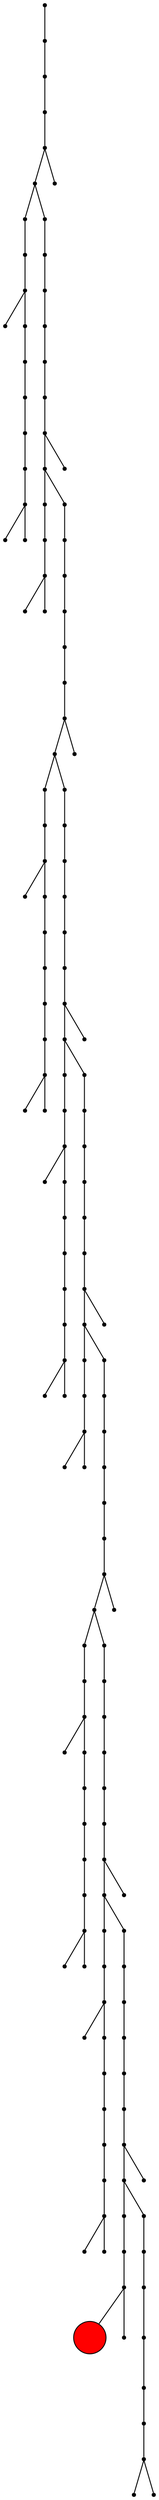 graph{
node[shape=point]
0 -- 1
1 -- 2
2 -- 3
3 -- 4
4 -- 5
4 -- 6
5 -- 7
5 -- 8
8 -- 9
9 -- 10
10 -- 11
11 -- 12
12 -- 13
13 -- 14
14 -- 15
14 -- 16
7 -- 17
17 -- 18
18 -- 19
18 -- 20
15 -- 21
15 -- 22
22 -- 23
23 -- 24
24 -- 25
25 -- 26
26 -- 27
27 -- 28
28 -- 29
28 -- 30
29 -- 31
29 -- 32
32 -- 33
33 -- 34
34 -- 35
35 -- 36
36 -- 37
37 -- 38
38 -- 39
38 -- 40
39 -- 41
39 -- 42
42 -- 43
43 -- 44
44 -- 45
45 -- 46
46 -- 47
47 -- 48
48 -- 49
48 -- 50
49 -- 51
49 -- 52
52 -- 53
53 -- 54
54 -- 55
55 -- 56
56 -- 57
57 -- 58
58 -- 59
58 -- 60
59 -- 61
59 -- 62
62 -- 63
63 -- 64
64 -- 65
65 -- 66
66 -- 67
67 -- 68
68 -- 69
68 -- 70
69 -- 71
69 -- 72
72 -- 73
73 -- 74
74 -- 75
75 -- 76
76 -- 77
77 -- 78
78 -- 79
78 -- 80
61 -- 81
81 -- 82
82 -- 83
82 -- 84
71 -- 85
85 -- 86
86 -- 87
86 -- 88
79 -- 89
79 -- 90
21 -- 91
91 -- 92
92 -- 93
92 -- 94
51 -- 95
95 -- 96
96 -- 97
96 -- 98
41 -- 99
99 -- 100
100 -- 101
100 -- 102
31 -- 103
103 -- 104
104 -- 105
104 -- 106
90 -- 107
107 -- 108
108 -- 109
109 -- 110
110 -- 111
111 -- 112
112 -- 113
112 -- 114
84 -- 115
115 -- 116
116 -- 117
117 -- 118
118 -- 119
119 -- 120
119 -- 121
20 -- 122
122 -- 123
123 -- 124
124 -- 125
125 -- 126
126 -- 127
126 -- 128
106 -- 129
129 -- 130
130 -- 131
131 -- 132
132 -- 133
133 -- 134
133 -- 135
88 -- 136
136 -- 137
137 -- 138
138 -- 139
139 -- 140
140 -- 141
140 -- 142
89 -- 143
143 -- 144
144 -- 145
144 -- 146
102 -- 147
147 -- 148
148 -- 149
149 -- 150
150 -- 151
151 -- 152
151 -- 153
145[fillcolor=red; width=0.5]
}
